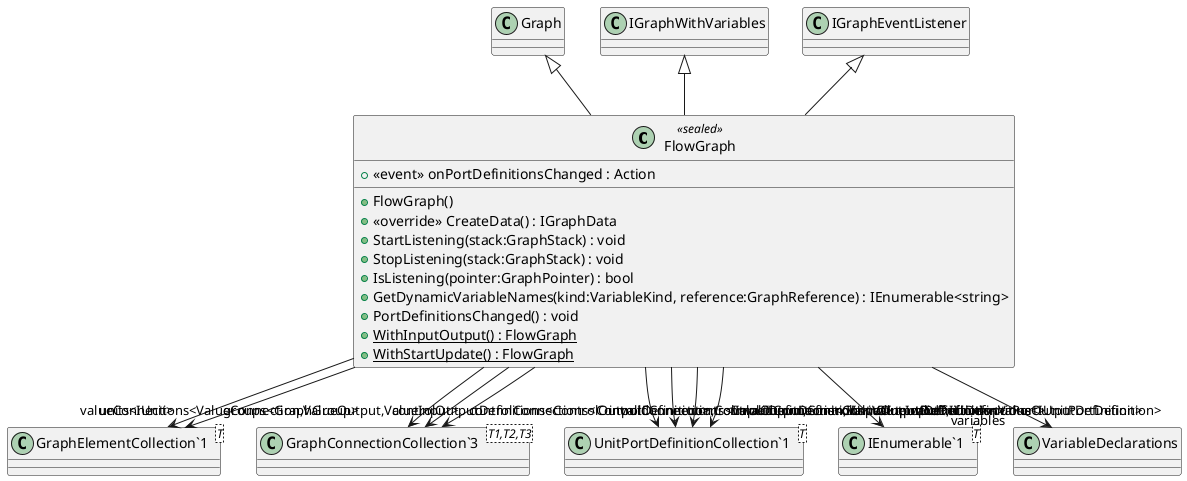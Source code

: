 @startuml
class FlowGraph <<sealed>> {
    + FlowGraph()
    + <<override>> CreateData() : IGraphData
    + StartListening(stack:GraphStack) : void
    + StopListening(stack:GraphStack) : void
    + IsListening(pointer:GraphPointer) : bool
    + GetDynamicVariableNames(kind:VariableKind, reference:GraphReference) : IEnumerable<string>
    +  <<event>> onPortDefinitionsChanged : Action 
    + PortDefinitionsChanged() : void
    + {static} WithInputOutput() : FlowGraph
    + {static} WithStartUpdate() : FlowGraph
}
class "GraphElementCollection`1"<T> {
}
class "GraphConnectionCollection`3"<T1,T2,T3> {
}
class "UnitPortDefinitionCollection`1"<T> {
}
class "IEnumerable`1"<T> {
}
Graph <|-- FlowGraph
IGraphWithVariables <|-- FlowGraph
IGraphEventListener <|-- FlowGraph
FlowGraph --> "variables" VariableDeclarations
FlowGraph --> "units<IUnit>" "GraphElementCollection`1"
FlowGraph --> "controlConnections<ControlConnection,ControlOutput,ControlInput>" "GraphConnectionCollection`3"
FlowGraph --> "valueConnections<ValueConnection,ValueOutput,ValueInput>" "GraphConnectionCollection`3"
FlowGraph --> "invalidConnections<InvalidConnection,IUnitOutputPort,IUnitInputPort>" "GraphConnectionCollection`3"
FlowGraph --> "groups<GraphGroup>" "GraphElementCollection`1"
FlowGraph --> "controlInputDefinitions<ControlInputDefinition>" "UnitPortDefinitionCollection`1"
FlowGraph --> "controlOutputDefinitions<ControlOutputDefinition>" "UnitPortDefinitionCollection`1"
FlowGraph --> "valueInputDefinitions<ValueInputDefinition>" "UnitPortDefinitionCollection`1"
FlowGraph --> "valueOutputDefinitions<ValueOutputDefinition>" "UnitPortDefinitionCollection`1"
FlowGraph --> "validPortDefinitions<IUnitPortDefinition>" "IEnumerable`1"
@enduml
